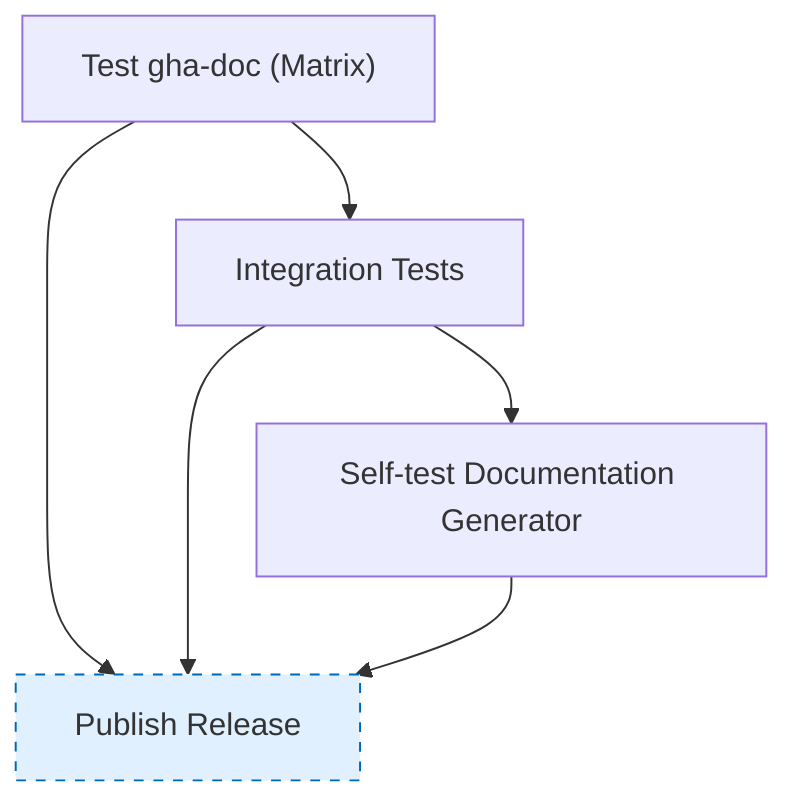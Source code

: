 graph TD;
    test["Test gha-doc (Matrix)"];
    integration["Integration Tests"];
    self-document["Self-test Documentation Generator"];
    publish["Publish Release"];
    test --> integration;
    integration --> self-document;
    test --> publish;
    integration --> publish;
    self-document --> publish;
    style publish fill:#e0f0ff,stroke:#0067b8,stroke-dasharray: 5 5